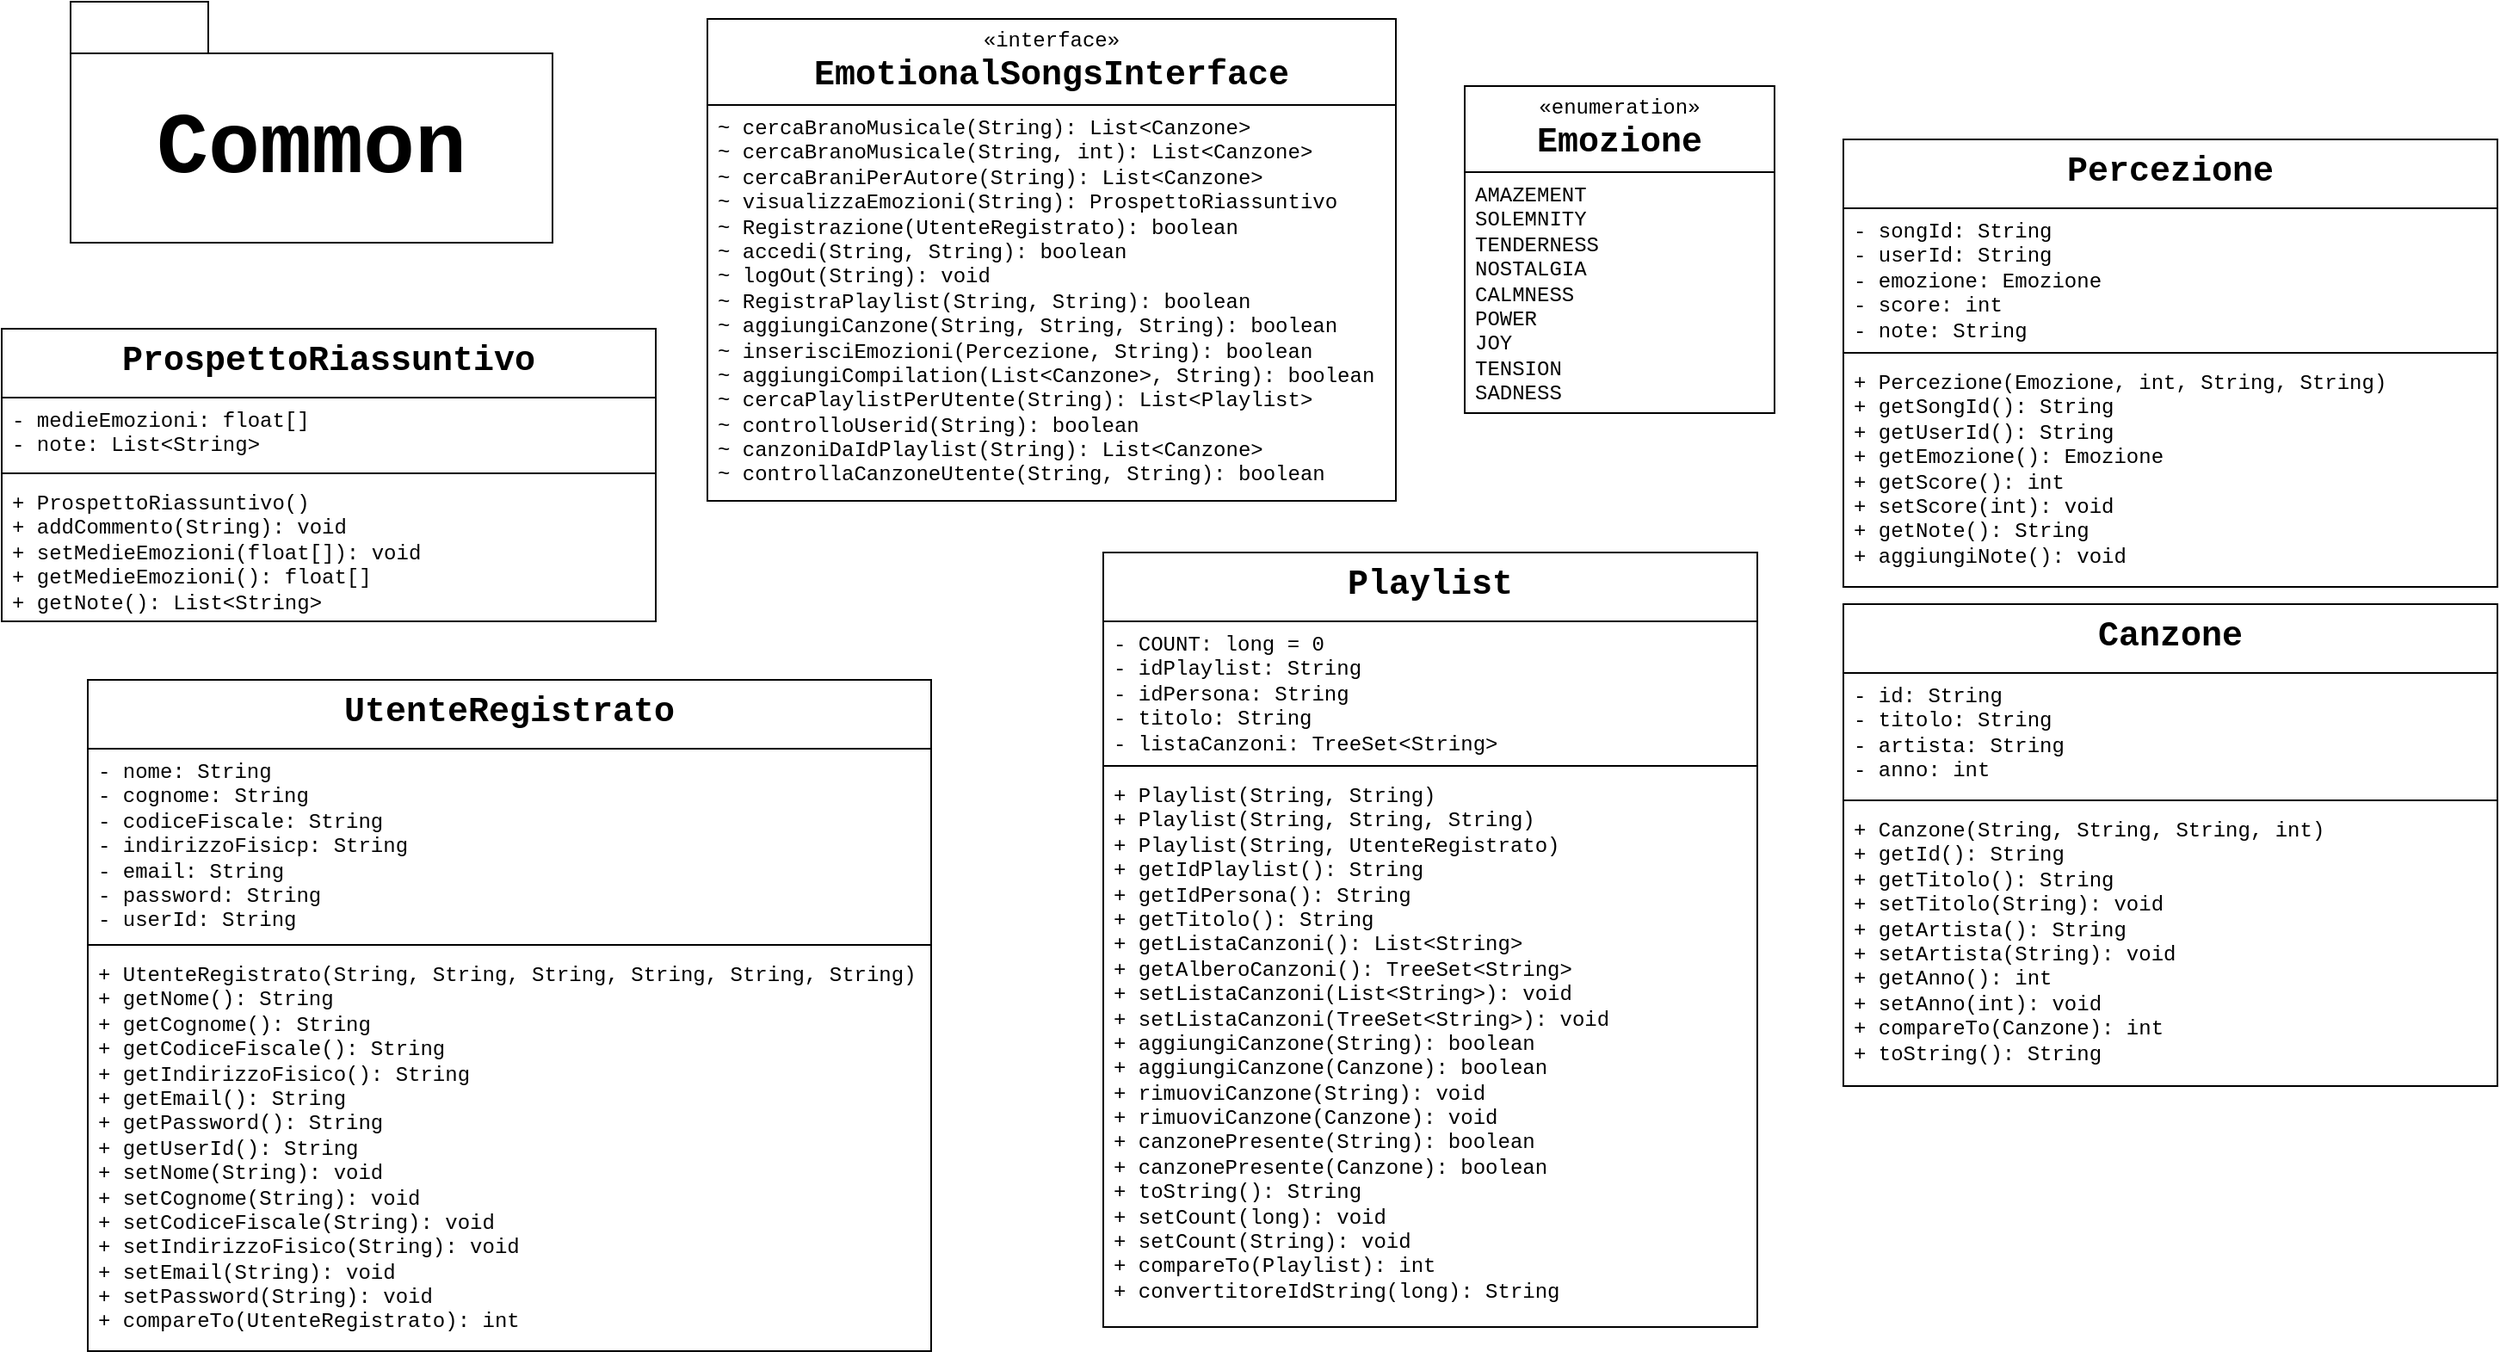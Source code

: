 <mxfile version="22.1.17" type="device">
  <diagram id="nyXEkuZVX-MlTWqrn0c5" name="Pagina-1">
    <mxGraphModel dx="3559" dy="1300" grid="1" gridSize="10" guides="1" tooltips="1" connect="1" arrows="1" fold="1" page="1" pageScale="1" pageWidth="1169" pageHeight="827" math="0" shadow="0">
      <root>
        <mxCell id="0" />
        <mxCell id="1" parent="0" />
        <mxCell id="SE221ieJVPmrSuXN3USs-1" value="«interface»&lt;br style=&quot;border-color: var(--border-color);&quot;&gt;&lt;b style=&quot;border-color: var(--border-color);&quot;&gt;&lt;font style=&quot;font-size: 20px;&quot;&gt;EmotionalSongsInterface&lt;/font&gt;&lt;/b&gt;" style="swimlane;fontStyle=0;childLayout=stackLayout;horizontal=1;startSize=50;fillColor=none;horizontalStack=0;resizeParent=1;resizeParentMax=0;resizeLast=0;collapsible=1;marginBottom=0;whiteSpace=wrap;html=1;fontFamily=Courier New;" vertex="1" parent="1">
          <mxGeometry x="-680" y="30" width="400" height="280" as="geometry" />
        </mxCell>
        <mxCell id="SE221ieJVPmrSuXN3USs-2" value="~ cercaBranoMusicale(String): List&amp;lt;Canzone&amp;gt;&lt;br&gt;~ cercaBranoMusicale(String, int): List&amp;lt;Canzone&amp;gt;&lt;br&gt;~ cercaBraniPerAutore(String): List&amp;lt;Canzone&amp;gt;&lt;br&gt;~ visualizzaEmozioni(String): ProspettoRiassuntivo&lt;br&gt;~ Registrazione(UtenteRegistrato): boolean&lt;br&gt;~ accedi(String, String): boolean&lt;br&gt;~ logOut(String): void&lt;br&gt;~ RegistraPlaylist(String, String): boolean&lt;br&gt;~ aggiungiCanzone(String, String, String): boolean&lt;br&gt;~ inserisciEmozioni(Percezione, String): boolean&lt;br&gt;~ aggiungiCompilation(List&amp;lt;Canzone&amp;gt;, String): boolean&lt;br&gt;~ cercaPlaylistPerUtente(String): List&amp;lt;Playlist&amp;gt;&lt;br&gt;~ controlloUserid(String): boolean&lt;br&gt;~ canzoniDaIdPlaylist(String): List&amp;lt;Canzone&amp;gt;&lt;br&gt;~ controllaCanzoneUtente(String, String): boolean" style="text;strokeColor=none;fillColor=none;align=left;verticalAlign=top;spacingLeft=4;spacingRight=4;overflow=hidden;rotatable=0;points=[[0,0.5],[1,0.5]];portConstraint=eastwest;whiteSpace=wrap;html=1;fontFamily=Courier New;" vertex="1" parent="SE221ieJVPmrSuXN3USs-1">
          <mxGeometry y="50" width="400" height="230" as="geometry" />
        </mxCell>
        <mxCell id="SE221ieJVPmrSuXN3USs-3" value="«enumeration»&lt;br style=&quot;border-color: var(--border-color);&quot;&gt;&lt;b style=&quot;border-color: var(--border-color);&quot;&gt;&lt;font style=&quot;border-color: var(--border-color); font-size: 20px;&quot;&gt;Emozione&lt;/font&gt;&lt;/b&gt;" style="swimlane;fontStyle=0;childLayout=stackLayout;horizontal=1;startSize=50;fillColor=none;horizontalStack=0;resizeParent=1;resizeParentMax=0;resizeLast=0;collapsible=1;marginBottom=0;whiteSpace=wrap;html=1;fontFamily=Courier New;" vertex="1" parent="1">
          <mxGeometry x="-240" y="69" width="180" height="190" as="geometry" />
        </mxCell>
        <mxCell id="SE221ieJVPmrSuXN3USs-4" value="AMAZEMENT&lt;br&gt;SOLEMNITY&lt;br&gt;TENDERNESS&lt;br&gt;NOSTALGIA&lt;br&gt;CALMNESS&lt;br&gt;POWER&lt;br&gt;JOY&lt;br&gt;TENSION&lt;br&gt;SADNESS" style="text;strokeColor=none;fillColor=none;align=left;verticalAlign=top;spacingLeft=4;spacingRight=4;overflow=hidden;rotatable=0;points=[[0,0.5],[1,0.5]];portConstraint=eastwest;whiteSpace=wrap;html=1;fontFamily=Courier New;" vertex="1" parent="SE221ieJVPmrSuXN3USs-3">
          <mxGeometry y="50" width="180" height="140" as="geometry" />
        </mxCell>
        <mxCell id="SE221ieJVPmrSuXN3USs-7" value="&lt;b style=&quot;border-color: var(--border-color);&quot;&gt;&lt;font style=&quot;border-color: var(--border-color); font-size: 20px;&quot;&gt;Percezione&lt;/font&gt;&lt;/b&gt;" style="swimlane;fontStyle=1;align=center;verticalAlign=top;childLayout=stackLayout;horizontal=1;startSize=40;horizontalStack=0;resizeParent=1;resizeParentMax=0;resizeLast=0;collapsible=1;marginBottom=0;whiteSpace=wrap;html=1;fontFamily=Courier New;" vertex="1" parent="1">
          <mxGeometry x="-20" y="100" width="380" height="260" as="geometry" />
        </mxCell>
        <mxCell id="SE221ieJVPmrSuXN3USs-8" value="- songId: String&lt;br&gt;- userId: String&lt;br&gt;- emozione: Emozione&lt;br&gt;- score: int&lt;br&gt;- note: String&lt;br&gt;" style="text;strokeColor=none;fillColor=none;align=left;verticalAlign=top;spacingLeft=4;spacingRight=4;overflow=hidden;rotatable=0;points=[[0,0.5],[1,0.5]];portConstraint=eastwest;whiteSpace=wrap;html=1;fontFamily=Courier New;" vertex="1" parent="SE221ieJVPmrSuXN3USs-7">
          <mxGeometry y="40" width="380" height="80" as="geometry" />
        </mxCell>
        <mxCell id="SE221ieJVPmrSuXN3USs-9" value="" style="line;strokeWidth=1;fillColor=none;align=left;verticalAlign=middle;spacingTop=-1;spacingLeft=3;spacingRight=3;rotatable=0;labelPosition=right;points=[];portConstraint=eastwest;strokeColor=inherit;fontFamily=Courier New;" vertex="1" parent="SE221ieJVPmrSuXN3USs-7">
          <mxGeometry y="120" width="380" height="8" as="geometry" />
        </mxCell>
        <mxCell id="SE221ieJVPmrSuXN3USs-10" value="+ Percezione(Emozione, int, String, String)&lt;br&gt;+ getSongId(): String&lt;br&gt;+ getUserId(): String&lt;br&gt;+ getEmozione(): Emozione&lt;br&gt;+ getScore(): int&lt;br&gt;+ setScore(int): void&lt;br&gt;+ getNote(): String&lt;br&gt;+ aggiungiNote(): void" style="text;strokeColor=none;fillColor=none;align=left;verticalAlign=top;spacingLeft=4;spacingRight=4;overflow=hidden;rotatable=0;points=[[0,0.5],[1,0.5]];portConstraint=eastwest;whiteSpace=wrap;html=1;fontFamily=Courier New;" vertex="1" parent="SE221ieJVPmrSuXN3USs-7">
          <mxGeometry y="128" width="380" height="132" as="geometry" />
        </mxCell>
        <mxCell id="SE221ieJVPmrSuXN3USs-11" value="&lt;b style=&quot;border-color: var(--border-color);&quot;&gt;&lt;font style=&quot;border-color: var(--border-color); font-size: 20px;&quot;&gt;Canzone&lt;/font&gt;&lt;/b&gt;" style="swimlane;fontStyle=1;align=center;verticalAlign=top;childLayout=stackLayout;horizontal=1;startSize=40;horizontalStack=0;resizeParent=1;resizeParentMax=0;resizeLast=0;collapsible=1;marginBottom=0;whiteSpace=wrap;html=1;fontFamily=Courier New;" vertex="1" parent="1">
          <mxGeometry x="-20" y="370" width="380" height="280" as="geometry" />
        </mxCell>
        <mxCell id="SE221ieJVPmrSuXN3USs-12" value="- id: String&lt;br&gt;- titolo: String&lt;br&gt;- artista: String&lt;br&gt;- anno: int&lt;br&gt;" style="text;strokeColor=none;fillColor=none;align=left;verticalAlign=top;spacingLeft=4;spacingRight=4;overflow=hidden;rotatable=0;points=[[0,0.5],[1,0.5]];portConstraint=eastwest;whiteSpace=wrap;html=1;fontFamily=Courier New;" vertex="1" parent="SE221ieJVPmrSuXN3USs-11">
          <mxGeometry y="40" width="380" height="70" as="geometry" />
        </mxCell>
        <mxCell id="SE221ieJVPmrSuXN3USs-13" value="" style="line;strokeWidth=1;fillColor=none;align=left;verticalAlign=middle;spacingTop=-1;spacingLeft=3;spacingRight=3;rotatable=0;labelPosition=right;points=[];portConstraint=eastwest;strokeColor=inherit;fontFamily=Courier New;" vertex="1" parent="SE221ieJVPmrSuXN3USs-11">
          <mxGeometry y="110" width="380" height="8" as="geometry" />
        </mxCell>
        <mxCell id="SE221ieJVPmrSuXN3USs-14" value="+ Canzone(String, String, String, int)&lt;br&gt;+ getId(): String&lt;br&gt;+ getTitolo(): String&lt;br&gt;+ setTitolo(String): void&amp;nbsp;&lt;br style=&quot;border-color: var(--border-color);&quot;&gt;+ getArtista(): String&lt;br&gt;+ setArtista(String): void&lt;br style=&quot;border-color: var(--border-color);&quot;&gt;+ getAnno(): int&lt;br&gt;+ setAnno(int): void&lt;br&gt;+ compareTo(Canzone): int&lt;br&gt;+ toString(): String" style="text;strokeColor=none;fillColor=none;align=left;verticalAlign=top;spacingLeft=4;spacingRight=4;overflow=hidden;rotatable=0;points=[[0,0.5],[1,0.5]];portConstraint=eastwest;whiteSpace=wrap;html=1;fontFamily=Courier New;" vertex="1" parent="SE221ieJVPmrSuXN3USs-11">
          <mxGeometry y="118" width="380" height="162" as="geometry" />
        </mxCell>
        <mxCell id="SE221ieJVPmrSuXN3USs-15" value="&lt;b style=&quot;border-color: var(--border-color);&quot;&gt;&lt;font style=&quot;border-color: var(--border-color); font-size: 20px;&quot;&gt;Playlist&lt;/font&gt;&lt;/b&gt;" style="swimlane;fontStyle=1;align=center;verticalAlign=top;childLayout=stackLayout;horizontal=1;startSize=40;horizontalStack=0;resizeParent=1;resizeParentMax=0;resizeLast=0;collapsible=1;marginBottom=0;whiteSpace=wrap;html=1;fontFamily=Courier New;" vertex="1" parent="1">
          <mxGeometry x="-450" y="340" width="380" height="450" as="geometry" />
        </mxCell>
        <mxCell id="SE221ieJVPmrSuXN3USs-16" value="- COUNT: long = 0&lt;br&gt;- idPlaylist: String&lt;br&gt;- idPersona: String&lt;br style=&quot;border-color: var(--border-color);&quot;&gt;- titolo: String&lt;br&gt;- listaCanzoni: TreeSet&amp;lt;String&amp;gt;" style="text;strokeColor=none;fillColor=none;align=left;verticalAlign=top;spacingLeft=4;spacingRight=4;overflow=hidden;rotatable=0;points=[[0,0.5],[1,0.5]];portConstraint=eastwest;whiteSpace=wrap;html=1;fontFamily=Courier New;" vertex="1" parent="SE221ieJVPmrSuXN3USs-15">
          <mxGeometry y="40" width="380" height="80" as="geometry" />
        </mxCell>
        <mxCell id="SE221ieJVPmrSuXN3USs-17" value="" style="line;strokeWidth=1;fillColor=none;align=left;verticalAlign=middle;spacingTop=-1;spacingLeft=3;spacingRight=3;rotatable=0;labelPosition=right;points=[];portConstraint=eastwest;strokeColor=inherit;fontFamily=Courier New;" vertex="1" parent="SE221ieJVPmrSuXN3USs-15">
          <mxGeometry y="120" width="380" height="8" as="geometry" />
        </mxCell>
        <mxCell id="SE221ieJVPmrSuXN3USs-18" value="+ Playlist(String, String)&lt;br&gt;+ Playlist(String, String, String)&lt;br&gt;+ Playlist(String, UtenteRegistrato)&lt;br style=&quot;border-color: var(--border-color);&quot;&gt;+ getIdPlaylist(): String&lt;br&gt;+ getIdPersona(): String&lt;br style=&quot;border-color: var(--border-color);&quot;&gt;+ getTitolo(): String&lt;br&gt;+ getListaCanzoni(): List&amp;lt;String&amp;gt;&lt;br&gt;+ getAlberoCanzoni(): TreeSet&amp;lt;String&amp;gt;&lt;br&gt;+ setListaCanzoni(List&amp;lt;String&amp;gt;): void&lt;br&gt;+ setListaCanzoni(TreeSet&amp;lt;String&amp;gt;): void&lt;br&gt;+ aggiungiCanzone(String): boolean&lt;br&gt;+ aggiungiCanzone(Canzone): boolean&lt;br&gt;+ rimuoviCanzone(String): void&lt;br&gt;+ rimuoviCanzone(Canzone): void&lt;br&gt;+ canzonePresente(String): boolean&lt;br&gt;+ canzonePresente(Canzone): boolean&lt;br style=&quot;border-color: var(--border-color);&quot;&gt;+ toString(): String&lt;br&gt;+ setCount(long): void&lt;br&gt;+ setCount(String): void&lt;br&gt;+ compareTo(Playlist): int&lt;br&gt;+ convertitoreIdString(long): String&lt;br&gt;" style="text;strokeColor=none;fillColor=none;align=left;verticalAlign=top;spacingLeft=4;spacingRight=4;overflow=hidden;rotatable=0;points=[[0,0.5],[1,0.5]];portConstraint=eastwest;whiteSpace=wrap;html=1;fontFamily=Courier New;" vertex="1" parent="SE221ieJVPmrSuXN3USs-15">
          <mxGeometry y="128" width="380" height="322" as="geometry" />
        </mxCell>
        <mxCell id="SE221ieJVPmrSuXN3USs-19" value="&lt;b style=&quot;border-color: var(--border-color);&quot;&gt;&lt;font style=&quot;border-color: var(--border-color); font-size: 20px;&quot;&gt;ProspettoRiassuntivo&lt;/font&gt;&lt;/b&gt;" style="swimlane;fontStyle=1;align=center;verticalAlign=top;childLayout=stackLayout;horizontal=1;startSize=40;horizontalStack=0;resizeParent=1;resizeParentMax=0;resizeLast=0;collapsible=1;marginBottom=0;whiteSpace=wrap;html=1;fontFamily=Courier New;" vertex="1" parent="1">
          <mxGeometry x="-1090" y="210" width="380" height="170" as="geometry" />
        </mxCell>
        <mxCell id="SE221ieJVPmrSuXN3USs-20" value="- medieEmozioni: float[]&lt;br&gt;- note: List&amp;lt;String&amp;gt;" style="text;strokeColor=none;fillColor=none;align=left;verticalAlign=top;spacingLeft=4;spacingRight=4;overflow=hidden;rotatable=0;points=[[0,0.5],[1,0.5]];portConstraint=eastwest;whiteSpace=wrap;html=1;fontFamily=Courier New;" vertex="1" parent="SE221ieJVPmrSuXN3USs-19">
          <mxGeometry y="40" width="380" height="40" as="geometry" />
        </mxCell>
        <mxCell id="SE221ieJVPmrSuXN3USs-21" value="" style="line;strokeWidth=1;fillColor=none;align=left;verticalAlign=middle;spacingTop=-1;spacingLeft=3;spacingRight=3;rotatable=0;labelPosition=right;points=[];portConstraint=eastwest;strokeColor=inherit;fontFamily=Courier New;" vertex="1" parent="SE221ieJVPmrSuXN3USs-19">
          <mxGeometry y="80" width="380" height="8" as="geometry" />
        </mxCell>
        <mxCell id="SE221ieJVPmrSuXN3USs-22" value="+ ProspettoRiassuntivo()&lt;br&gt;+ addCommento(String): void&lt;br&gt;+ setMedieEmozioni(float[]): void&lt;br&gt;+ getMedieEmozioni(): float[]&lt;br&gt;+ getNote(): List&amp;lt;String&amp;gt;" style="text;strokeColor=none;fillColor=none;align=left;verticalAlign=top;spacingLeft=4;spacingRight=4;overflow=hidden;rotatable=0;points=[[0,0.5],[1,0.5]];portConstraint=eastwest;whiteSpace=wrap;html=1;fontFamily=Courier New;" vertex="1" parent="SE221ieJVPmrSuXN3USs-19">
          <mxGeometry y="88" width="380" height="82" as="geometry" />
        </mxCell>
        <mxCell id="SE221ieJVPmrSuXN3USs-23" value="&lt;b style=&quot;border-color: var(--border-color);&quot;&gt;&lt;font style=&quot;border-color: var(--border-color); font-size: 20px;&quot;&gt;UtenteRegistrato&lt;/font&gt;&lt;/b&gt;" style="swimlane;fontStyle=1;align=center;verticalAlign=top;childLayout=stackLayout;horizontal=1;startSize=40;horizontalStack=0;resizeParent=1;resizeParentMax=0;resizeLast=0;collapsible=1;marginBottom=0;whiteSpace=wrap;html=1;fontFamily=Courier New;" vertex="1" parent="1">
          <mxGeometry x="-1040" y="414" width="490" height="390" as="geometry" />
        </mxCell>
        <mxCell id="SE221ieJVPmrSuXN3USs-24" value="- nome: String&lt;br&gt;- cognome: String&lt;br style=&quot;border-color: var(--border-color);&quot;&gt;- codiceFiscale: String&lt;br&gt;- indirizzoFisicp: String&lt;br&gt;- email: String&lt;br&gt;- password: String&lt;br&gt;- userId: String" style="text;strokeColor=none;fillColor=none;align=left;verticalAlign=top;spacingLeft=4;spacingRight=4;overflow=hidden;rotatable=0;points=[[0,0.5],[1,0.5]];portConstraint=eastwest;whiteSpace=wrap;html=1;fontFamily=Courier New;" vertex="1" parent="SE221ieJVPmrSuXN3USs-23">
          <mxGeometry y="40" width="490" height="110" as="geometry" />
        </mxCell>
        <mxCell id="SE221ieJVPmrSuXN3USs-25" value="" style="line;strokeWidth=1;fillColor=none;align=left;verticalAlign=middle;spacingTop=-1;spacingLeft=3;spacingRight=3;rotatable=0;labelPosition=right;points=[];portConstraint=eastwest;strokeColor=inherit;fontFamily=Courier New;" vertex="1" parent="SE221ieJVPmrSuXN3USs-23">
          <mxGeometry y="150" width="490" height="8" as="geometry" />
        </mxCell>
        <mxCell id="SE221ieJVPmrSuXN3USs-26" value="+ UtenteRegistrato(String, String, String, String, String, String)&lt;br&gt;+ getNome(): String&lt;br&gt;+ getCognome(): String&lt;br&gt;+ getCodiceFiscale(): String&lt;br&gt;+ getIndirizzoFisico(): String&lt;br style=&quot;border-color: var(--border-color);&quot;&gt;+ getEmail(): String&lt;br&gt;+ getPassword(): String&lt;br&gt;+ getUserId(): String&lt;br&gt;+ setNome(String): void&lt;br&gt;+ setCognome(String): void&lt;br&gt;+ setCodiceFiscale(String): void&lt;br style=&quot;border-color: var(--border-color);&quot;&gt;+ setIndirizzoFisico(String): void&lt;br&gt;+ setEmail(String): void&lt;br&gt;+ setPassword(String): void&lt;br&gt;+ compareTo(UtenteRegistrato): int" style="text;strokeColor=none;fillColor=none;align=left;verticalAlign=top;spacingLeft=4;spacingRight=4;overflow=hidden;rotatable=0;points=[[0,0.5],[1,0.5]];portConstraint=eastwest;whiteSpace=wrap;html=1;fontFamily=Courier New;" vertex="1" parent="SE221ieJVPmrSuXN3USs-23">
          <mxGeometry y="158" width="490" height="232" as="geometry" />
        </mxCell>
        <mxCell id="SE221ieJVPmrSuXN3USs-27" value="&lt;h1&gt;&lt;font face=&quot;Courier New&quot; style=&quot;font-size: 50px;&quot;&gt;Common&lt;/font&gt;&lt;/h1&gt;" style="shape=folder;fontStyle=1;tabWidth=80;tabHeight=30;tabPosition=left;html=1;boundedLbl=1;whiteSpace=wrap;" vertex="1" parent="1">
          <mxGeometry x="-1050" y="20" width="280" height="140" as="geometry" />
        </mxCell>
      </root>
    </mxGraphModel>
  </diagram>
</mxfile>
